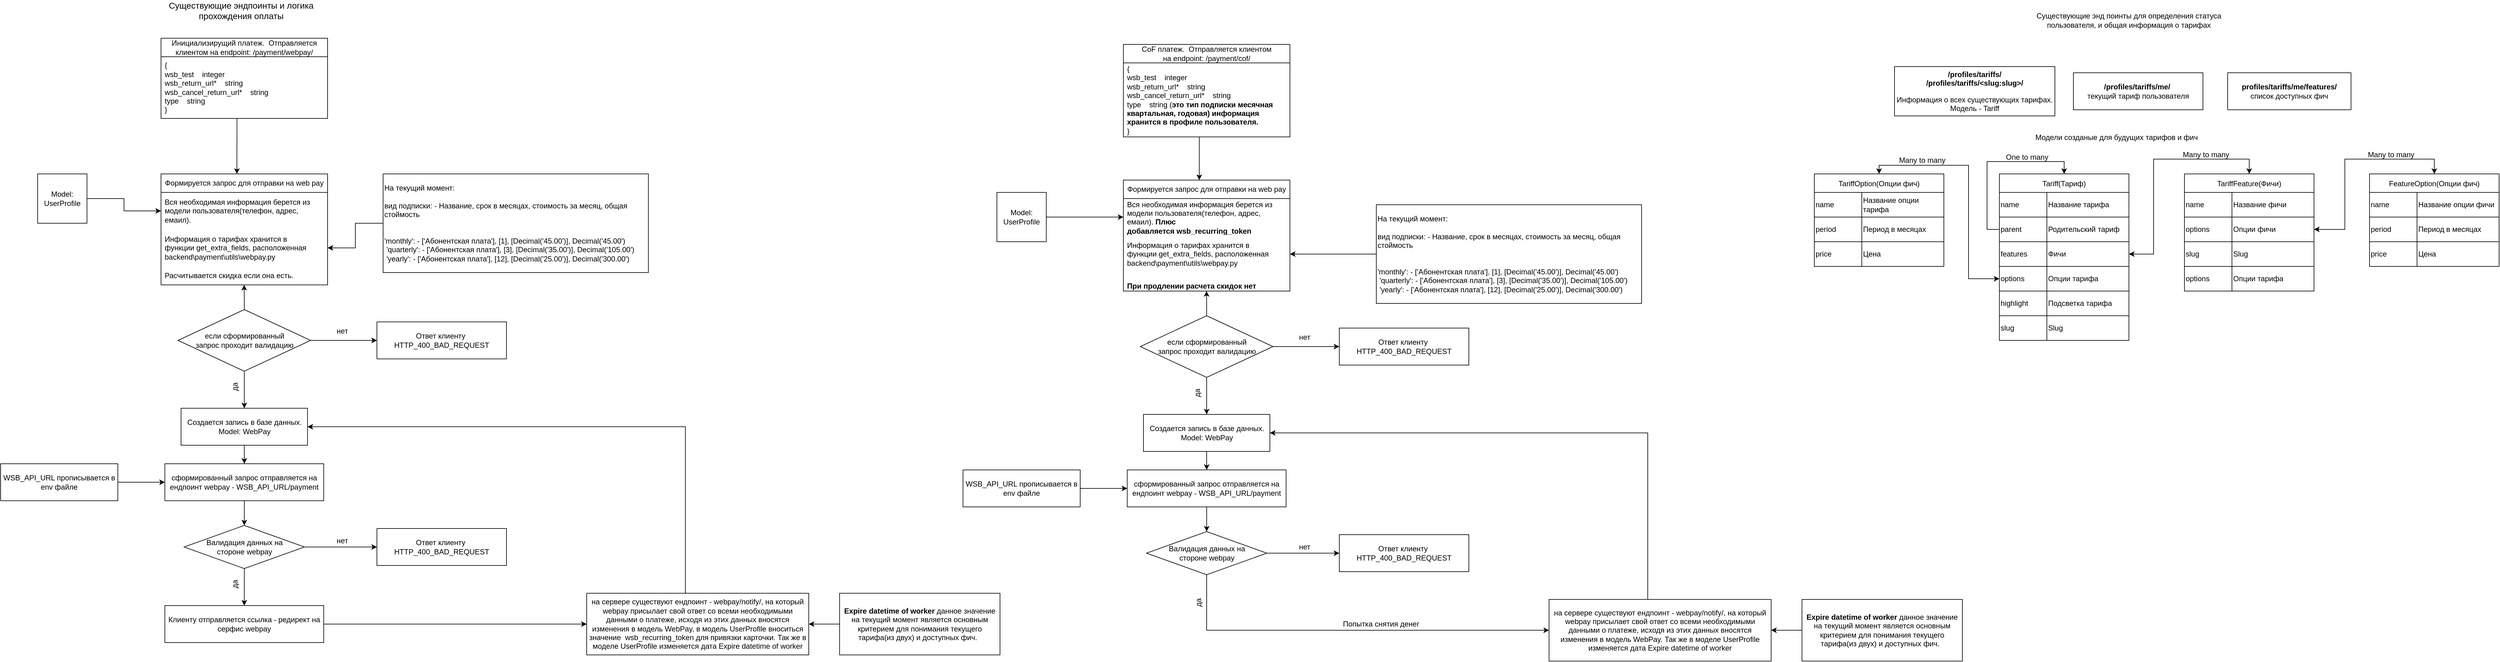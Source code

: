 <mxfile version="21.8.0" type="github">
  <diagram name="Страница — 1" id="0JQ686lqPjQ36ibhbS3w">
    <mxGraphModel dx="1897" dy="907" grid="1" gridSize="10" guides="1" tooltips="1" connect="1" arrows="1" fold="1" page="1" pageScale="1" pageWidth="827" pageHeight="1169" math="0" shadow="0">
      <root>
        <mxCell id="0" />
        <mxCell id="1" parent="0" />
        <mxCell id="bqGs3hgugpt45MELi2YD-1" value="&lt;font style=&quot;font-size: 14px;&quot;&gt;Существующие эндпоинты и логика прохождения оплаты&lt;/font&gt;" style="text;html=1;strokeColor=none;fillColor=none;align=center;verticalAlign=middle;whiteSpace=wrap;rounded=0;" parent="1" vertex="1">
          <mxGeometry x="290" y="40" width="280" height="30" as="geometry" />
        </mxCell>
        <mxCell id="bqGs3hgugpt45MELi2YD-169" style="edgeStyle=orthogonalEdgeStyle;rounded=0;orthogonalLoop=1;jettySize=auto;html=1;entryX=0.5;entryY=0;entryDx=0;entryDy=0;" parent="1" source="bqGs3hgugpt45MELi2YD-86" target="bqGs3hgugpt45MELi2YD-82" edge="1">
          <mxGeometry relative="1" as="geometry">
            <Array as="points">
              <mxPoint x="3260" y="410" />
              <mxPoint x="3260" y="300" />
              <mxPoint x="3385" y="300" />
            </Array>
          </mxGeometry>
        </mxCell>
        <mxCell id="bqGs3hgugpt45MELi2YD-5" value="Инициализирущий платеж.&amp;nbsp; Отправляется клиентом на&amp;nbsp;endpoint: /payment/webpay/" style="swimlane;fontStyle=0;childLayout=stackLayout;horizontal=1;startSize=30;horizontalStack=0;resizeParent=1;resizeParentMax=0;resizeLast=0;collapsible=1;marginBottom=0;whiteSpace=wrap;html=1;" parent="1" vertex="1">
          <mxGeometry x="300" y="100" width="270" height="130" as="geometry" />
        </mxCell>
        <mxCell id="bqGs3hgugpt45MELi2YD-7" value="&lt;div&gt;{&lt;/div&gt;&lt;div&gt;wsb_test&lt;span style=&quot;white-space: pre;&quot;&gt;&amp;nbsp;&amp;nbsp;&amp;nbsp;&amp;nbsp;&lt;/span&gt;integer&lt;/div&gt;&lt;div&gt;wsb_return_url*&lt;span style=&quot;&quot;&gt;&lt;span style=&quot;white-space: pre;&quot;&gt;&amp;nbsp;&amp;nbsp;&amp;nbsp;&amp;nbsp;&lt;/span&gt;&lt;/span&gt;string&lt;/div&gt;&lt;div&gt;wsb_cancel_return_url*&lt;span style=&quot;&quot;&gt;&lt;span style=&quot;white-space: pre;&quot;&gt;&amp;nbsp;&amp;nbsp;&amp;nbsp;&amp;nbsp;&lt;/span&gt;&lt;/span&gt;string&lt;/div&gt;&lt;div&gt;type&lt;span style=&quot;&quot;&gt;&lt;span style=&quot;white-space: pre;&quot;&gt;&amp;nbsp;&amp;nbsp;&amp;nbsp;&amp;nbsp;&lt;/span&gt;&lt;/span&gt;string&lt;/div&gt;&lt;div&gt;}&lt;/div&gt;" style="text;strokeColor=none;fillColor=none;align=left;verticalAlign=middle;spacingLeft=4;spacingRight=4;overflow=hidden;points=[[0,0.5],[1,0.5]];portConstraint=eastwest;rotatable=0;whiteSpace=wrap;html=1;" parent="bqGs3hgugpt45MELi2YD-5" vertex="1">
          <mxGeometry y="30" width="270" height="100" as="geometry" />
        </mxCell>
        <mxCell id="bqGs3hgugpt45MELi2YD-9" value="" style="endArrow=classic;html=1;rounded=0;exitX=0.456;exitY=0.997;exitDx=0;exitDy=0;exitPerimeter=0;" parent="1" source="bqGs3hgugpt45MELi2YD-7" edge="1">
          <mxGeometry width="50" height="50" relative="1" as="geometry">
            <mxPoint x="530" y="140" as="sourcePoint" />
            <mxPoint x="423" y="320" as="targetPoint" />
          </mxGeometry>
        </mxCell>
        <mxCell id="bqGs3hgugpt45MELi2YD-10" value="Формируется запрос для отправки на web pay" style="swimlane;fontStyle=0;childLayout=stackLayout;horizontal=1;startSize=30;horizontalStack=0;resizeParent=1;resizeParentMax=0;resizeLast=0;collapsible=1;marginBottom=0;whiteSpace=wrap;html=1;" parent="1" vertex="1">
          <mxGeometry x="300" y="320" width="270" height="180" as="geometry" />
        </mxCell>
        <mxCell id="bqGs3hgugpt45MELi2YD-11" value="Вся необходимая информация берется из модели пользователя(телефон, адрес, емаил)." style="text;strokeColor=none;fillColor=none;align=left;verticalAlign=middle;spacingLeft=4;spacingRight=4;overflow=hidden;points=[[0,0.5],[1,0.5]];portConstraint=eastwest;rotatable=0;whiteSpace=wrap;html=1;" parent="bqGs3hgugpt45MELi2YD-10" vertex="1">
          <mxGeometry y="30" width="270" height="60" as="geometry" />
        </mxCell>
        <mxCell id="bqGs3hgugpt45MELi2YD-12" value="Информация о тарифах хранится в функции&amp;nbsp;get_extra_fields, расположенная backend\payment\utils\webpay.py" style="text;strokeColor=none;fillColor=none;align=left;verticalAlign=middle;spacingLeft=4;spacingRight=4;overflow=hidden;points=[[0,0.5],[1,0.5]];portConstraint=eastwest;rotatable=0;whiteSpace=wrap;html=1;" parent="bqGs3hgugpt45MELi2YD-10" vertex="1">
          <mxGeometry y="90" width="270" height="60" as="geometry" />
        </mxCell>
        <mxCell id="bqGs3hgugpt45MELi2YD-13" value="Расчитывается скидка если она есть." style="text;strokeColor=none;fillColor=none;align=left;verticalAlign=middle;spacingLeft=4;spacingRight=4;overflow=hidden;points=[[0,0.5],[1,0.5]];portConstraint=eastwest;rotatable=0;whiteSpace=wrap;html=1;" parent="bqGs3hgugpt45MELi2YD-10" vertex="1">
          <mxGeometry y="150" width="270" height="30" as="geometry" />
        </mxCell>
        <mxCell id="bqGs3hgugpt45MELi2YD-15" style="edgeStyle=orthogonalEdgeStyle;rounded=0;orthogonalLoop=1;jettySize=auto;html=1;entryX=0;entryY=0.5;entryDx=0;entryDy=0;" parent="1" source="bqGs3hgugpt45MELi2YD-14" target="bqGs3hgugpt45MELi2YD-11" edge="1">
          <mxGeometry relative="1" as="geometry" />
        </mxCell>
        <mxCell id="bqGs3hgugpt45MELi2YD-14" value="Model: UserProfile" style="whiteSpace=wrap;html=1;aspect=fixed;" parent="1" vertex="1">
          <mxGeometry x="100" y="320" width="80" height="80" as="geometry" />
        </mxCell>
        <mxCell id="bqGs3hgugpt45MELi2YD-20" style="edgeStyle=orthogonalEdgeStyle;rounded=0;orthogonalLoop=1;jettySize=auto;html=1;entryX=1;entryY=0.5;entryDx=0;entryDy=0;" parent="1" source="bqGs3hgugpt45MELi2YD-19" target="bqGs3hgugpt45MELi2YD-12" edge="1">
          <mxGeometry relative="1" as="geometry" />
        </mxCell>
        <mxCell id="bqGs3hgugpt45MELi2YD-19" value="На текущий момент:&lt;br&gt;&lt;br&gt;вид подписки: - Название, срок в месяцах, стоимость за месяц, общая стоймость&lt;br&gt;&lt;br&gt;&lt;br&gt;&lt;div&gt;&#39;monthly&#39;: - [&#39;Абонентская плата&#39;], [1], [Decimal(&#39;45.00&#39;)], Decimal(&#39;45.00&#39;)&lt;/div&gt;&lt;div&gt;&amp;nbsp;&#39;quarterly&#39;: - [&#39;Абонентская плата&#39;], [3], [Decimal(&#39;35.00&#39;)], Decimal(&#39;105.00&#39;)&lt;/div&gt;&lt;div&gt;&amp;nbsp;&#39;yearly&#39;: - [&#39;Абонентская плата&#39;], [12], [Decimal(&#39;25.00&#39;)], Decimal(&#39;300.00&#39;)&lt;/div&gt;" style="rounded=0;whiteSpace=wrap;html=1;align=left;" parent="1" vertex="1">
          <mxGeometry x="660" y="320" width="430" height="160" as="geometry" />
        </mxCell>
        <mxCell id="bqGs3hgugpt45MELi2YD-24" style="edgeStyle=orthogonalEdgeStyle;rounded=0;orthogonalLoop=1;jettySize=auto;html=1;entryX=0.499;entryY=1;entryDx=0;entryDy=0;entryPerimeter=0;" parent="1" source="bqGs3hgugpt45MELi2YD-21" target="bqGs3hgugpt45MELi2YD-13" edge="1">
          <mxGeometry relative="1" as="geometry" />
        </mxCell>
        <mxCell id="bqGs3hgugpt45MELi2YD-27" style="edgeStyle=orthogonalEdgeStyle;rounded=0;orthogonalLoop=1;jettySize=auto;html=1;entryX=0.5;entryY=0;entryDx=0;entryDy=0;" parent="1" source="bqGs3hgugpt45MELi2YD-21" target="bqGs3hgugpt45MELi2YD-25" edge="1">
          <mxGeometry relative="1" as="geometry" />
        </mxCell>
        <mxCell id="bqGs3hgugpt45MELi2YD-36" style="edgeStyle=orthogonalEdgeStyle;rounded=0;orthogonalLoop=1;jettySize=auto;html=1;entryX=0;entryY=0.5;entryDx=0;entryDy=0;" parent="1" source="bqGs3hgugpt45MELi2YD-21" target="bqGs3hgugpt45MELi2YD-35" edge="1">
          <mxGeometry relative="1" as="geometry" />
        </mxCell>
        <mxCell id="bqGs3hgugpt45MELi2YD-21" value="если сформированный&lt;br&gt;запрос проходит валидацию" style="rhombus;whiteSpace=wrap;html=1;" parent="1" vertex="1">
          <mxGeometry x="327.5" y="540" width="215" height="100" as="geometry" />
        </mxCell>
        <mxCell id="bqGs3hgugpt45MELi2YD-33" style="edgeStyle=orthogonalEdgeStyle;rounded=0;orthogonalLoop=1;jettySize=auto;html=1;" parent="1" source="bqGs3hgugpt45MELi2YD-25" target="bqGs3hgugpt45MELi2YD-29" edge="1">
          <mxGeometry relative="1" as="geometry" />
        </mxCell>
        <mxCell id="bqGs3hgugpt45MELi2YD-25" value="Создается запись в базе данных. Model:&amp;nbsp;WebPay" style="rounded=0;whiteSpace=wrap;html=1;" parent="1" vertex="1">
          <mxGeometry x="332.5" y="700" width="205" height="60" as="geometry" />
        </mxCell>
        <mxCell id="bqGs3hgugpt45MELi2YD-28" value="да" style="text;html=1;strokeColor=none;fillColor=none;align=center;verticalAlign=middle;whiteSpace=wrap;rounded=0;rotation=-90;" parent="1" vertex="1">
          <mxGeometry x="390" y="650" width="60" height="30" as="geometry" />
        </mxCell>
        <mxCell id="bqGs3hgugpt45MELi2YD-39" style="edgeStyle=orthogonalEdgeStyle;rounded=0;orthogonalLoop=1;jettySize=auto;html=1;entryX=0.5;entryY=0;entryDx=0;entryDy=0;" parent="1" source="bqGs3hgugpt45MELi2YD-29" target="bqGs3hgugpt45MELi2YD-34" edge="1">
          <mxGeometry relative="1" as="geometry" />
        </mxCell>
        <mxCell id="bqGs3hgugpt45MELi2YD-29" value="сформированный запрос отправляется на ендпоинт webpay - WSB_API_URL/payment" style="rounded=0;whiteSpace=wrap;html=1;" parent="1" vertex="1">
          <mxGeometry x="306.25" y="790" width="257.5" height="60" as="geometry" />
        </mxCell>
        <mxCell id="bqGs3hgugpt45MELi2YD-32" style="edgeStyle=orthogonalEdgeStyle;rounded=0;orthogonalLoop=1;jettySize=auto;html=1;entryX=0;entryY=0.5;entryDx=0;entryDy=0;" parent="1" source="bqGs3hgugpt45MELi2YD-31" target="bqGs3hgugpt45MELi2YD-29" edge="1">
          <mxGeometry relative="1" as="geometry">
            <mxPoint x="300" y="820" as="targetPoint" />
          </mxGeometry>
        </mxCell>
        <mxCell id="bqGs3hgugpt45MELi2YD-31" value="WSB_API_URL прописывается в env файле" style="rounded=0;whiteSpace=wrap;html=1;" parent="1" vertex="1">
          <mxGeometry x="40" y="790" width="190" height="60" as="geometry" />
        </mxCell>
        <mxCell id="bqGs3hgugpt45MELi2YD-41" style="edgeStyle=orthogonalEdgeStyle;rounded=0;orthogonalLoop=1;jettySize=auto;html=1;entryX=0;entryY=0.5;entryDx=0;entryDy=0;" parent="1" source="bqGs3hgugpt45MELi2YD-34" target="bqGs3hgugpt45MELi2YD-40" edge="1">
          <mxGeometry relative="1" as="geometry" />
        </mxCell>
        <mxCell id="bqGs3hgugpt45MELi2YD-46" style="edgeStyle=orthogonalEdgeStyle;rounded=0;orthogonalLoop=1;jettySize=auto;html=1;entryX=0.5;entryY=0;entryDx=0;entryDy=0;" parent="1" source="bqGs3hgugpt45MELi2YD-34" target="bqGs3hgugpt45MELi2YD-45" edge="1">
          <mxGeometry relative="1" as="geometry" />
        </mxCell>
        <mxCell id="bqGs3hgugpt45MELi2YD-34" value="Валидация данных на&lt;br&gt;стороне webpay" style="rhombus;whiteSpace=wrap;html=1;" parent="1" vertex="1">
          <mxGeometry x="337.5" y="890" width="195" height="70" as="geometry" />
        </mxCell>
        <mxCell id="bqGs3hgugpt45MELi2YD-35" value="Ответ клиенту&amp;nbsp;&lt;br&gt;HTTP_400_BAD_REQUEST" style="rounded=0;whiteSpace=wrap;html=1;" parent="1" vertex="1">
          <mxGeometry x="650" y="560" width="210" height="60" as="geometry" />
        </mxCell>
        <mxCell id="bqGs3hgugpt45MELi2YD-37" value="нет" style="text;html=1;strokeColor=none;fillColor=none;align=center;verticalAlign=middle;whiteSpace=wrap;rounded=0;rotation=0;" parent="1" vertex="1">
          <mxGeometry x="563.75" y="560" width="60" height="30" as="geometry" />
        </mxCell>
        <mxCell id="bqGs3hgugpt45MELi2YD-40" value="Ответ клиенту&amp;nbsp;&lt;br&gt;HTTP_400_BAD_REQUEST" style="rounded=0;whiteSpace=wrap;html=1;" parent="1" vertex="1">
          <mxGeometry x="650" y="895" width="210" height="60" as="geometry" />
        </mxCell>
        <mxCell id="bqGs3hgugpt45MELi2YD-42" value="нет" style="text;html=1;strokeColor=none;fillColor=none;align=center;verticalAlign=middle;whiteSpace=wrap;rounded=0;rotation=0;" parent="1" vertex="1">
          <mxGeometry x="563.75" y="900" width="60" height="30" as="geometry" />
        </mxCell>
        <mxCell id="bqGs3hgugpt45MELi2YD-49" style="edgeStyle=orthogonalEdgeStyle;rounded=0;orthogonalLoop=1;jettySize=auto;html=1;" parent="1" source="bqGs3hgugpt45MELi2YD-45" edge="1">
          <mxGeometry relative="1" as="geometry">
            <mxPoint x="990.0" y="1050" as="targetPoint" />
          </mxGeometry>
        </mxCell>
        <mxCell id="bqGs3hgugpt45MELi2YD-45" value="Клиенту отправляется ссылка - редирект на серфис webpay" style="rounded=0;whiteSpace=wrap;html=1;" parent="1" vertex="1">
          <mxGeometry x="306.25" y="1020" width="257.5" height="60" as="geometry" />
        </mxCell>
        <mxCell id="bqGs3hgugpt45MELi2YD-48" value="да" style="text;html=1;strokeColor=none;fillColor=none;align=center;verticalAlign=middle;whiteSpace=wrap;rounded=0;rotation=-90;" parent="1" vertex="1">
          <mxGeometry x="390" y="970" width="60" height="30" as="geometry" />
        </mxCell>
        <mxCell id="bqGs3hgugpt45MELi2YD-51" style="edgeStyle=orthogonalEdgeStyle;rounded=0;orthogonalLoop=1;jettySize=auto;html=1;entryX=1;entryY=0.5;entryDx=0;entryDy=0;" parent="1" source="bqGs3hgugpt45MELi2YD-50" target="bqGs3hgugpt45MELi2YD-25" edge="1">
          <mxGeometry relative="1" as="geometry">
            <Array as="points">
              <mxPoint x="1150" y="730" />
            </Array>
          </mxGeometry>
        </mxCell>
        <mxCell id="bqGs3hgugpt45MELi2YD-50" value="на сервере существуют ендпоинт -&amp;nbsp;webpay/notify/, на который webpay присылает свой ответ со всеми необходимыми данными о платеже, исходя из этих данных вносятся изменения в модель WebPay, в модель UserProfile вноситься значение&amp;nbsp;&amp;nbsp;wsb_recurring_token&lt;span style=&quot;background-color: initial;&quot;&gt;&amp;nbsp;для привязки карточки. Так же в моделе&amp;nbsp;&lt;/span&gt;UserProfile изменяется дата&amp;nbsp;Expire datetime of worker" style="rounded=0;whiteSpace=wrap;html=1;" parent="1" vertex="1">
          <mxGeometry x="990" y="1000" width="360" height="100" as="geometry" />
        </mxCell>
        <mxCell id="bqGs3hgugpt45MELi2YD-53" style="edgeStyle=orthogonalEdgeStyle;rounded=0;orthogonalLoop=1;jettySize=auto;html=1;entryX=1;entryY=0.5;entryDx=0;entryDy=0;" parent="1" source="bqGs3hgugpt45MELi2YD-52" target="bqGs3hgugpt45MELi2YD-50" edge="1">
          <mxGeometry relative="1" as="geometry" />
        </mxCell>
        <mxCell id="bqGs3hgugpt45MELi2YD-52" value="&lt;b&gt;Expire datetime of worker&lt;/b&gt; данное значение на текущий момент является основным критерием для понимания текущего тарифа(из двух) и доступных фич.&amp;nbsp;&amp;nbsp;" style="rounded=0;whiteSpace=wrap;html=1;" parent="1" vertex="1">
          <mxGeometry x="1400" y="1000" width="260" height="100" as="geometry" />
        </mxCell>
        <mxCell id="bqGs3hgugpt45MELi2YD-54" value="Существующие энд поинты для определения статуса пользователя, и общая информация о тарифах" style="text;html=1;strokeColor=none;fillColor=none;align=center;verticalAlign=middle;whiteSpace=wrap;rounded=0;" parent="1" vertex="1">
          <mxGeometry x="3330" y="56" width="320" height="30" as="geometry" />
        </mxCell>
        <mxCell id="bqGs3hgugpt45MELi2YD-55" value="&lt;b&gt;​/profiles​/tariffs​/&lt;br&gt;&lt;/b&gt;&lt;b style=&quot;background-color: initial;&quot;&gt;/profiles/tariffs/&amp;lt;slug:slug&amp;gt;/&lt;/b&gt;&lt;b&gt;&lt;br&gt;&lt;/b&gt;&lt;p class=&quot;MsoNormal&quot;&gt;&lt;/p&gt;Информация о всех существующих тарифах.&lt;br&gt;Модель -&amp;nbsp;Tariff" style="rounded=0;whiteSpace=wrap;html=1;" parent="1" vertex="1">
          <mxGeometry x="3110" y="146" width="260" height="80" as="geometry" />
        </mxCell>
        <mxCell id="bqGs3hgugpt45MELi2YD-56" value="&lt;span style=&quot;border-color: var(--border-color);&quot;&gt;&lt;b&gt;​/profiles​/tariffs​/me/&amp;nbsp;&lt;/b&gt;&lt;br&gt;текущий тариф пользователя&lt;br&gt;&lt;/span&gt;" style="rounded=0;whiteSpace=wrap;html=1;" parent="1" vertex="1">
          <mxGeometry x="3400" y="156" width="210" height="60" as="geometry" />
        </mxCell>
        <mxCell id="bqGs3hgugpt45MELi2YD-57" value="&lt;p class=&quot;MsoNormal&quot;&gt;&lt;b&gt;profiles/tariffs/me/features/&lt;/b&gt;&lt;br&gt;список доступных фич&lt;/p&gt;" style="rounded=0;whiteSpace=wrap;html=1;" parent="1" vertex="1">
          <mxGeometry x="3650" y="156" width="200" height="60" as="geometry" />
        </mxCell>
        <mxCell id="bqGs3hgugpt45MELi2YD-58" value="Модели созданые для будущих тарифов и фич" style="text;html=1;strokeColor=none;fillColor=none;align=center;verticalAlign=middle;whiteSpace=wrap;rounded=0;" parent="1" vertex="1">
          <mxGeometry x="3260" y="246" width="420" height="30" as="geometry" />
        </mxCell>
        <mxCell id="bqGs3hgugpt45MELi2YD-82" value="Tariff(Тариф)" style="shape=table;startSize=30;container=1;collapsible=0;childLayout=tableLayout;" parent="1" vertex="1">
          <mxGeometry x="3280" y="320" width="210" height="270" as="geometry" />
        </mxCell>
        <mxCell id="bqGs3hgugpt45MELi2YD-83" value="" style="shape=tableRow;horizontal=0;startSize=0;swimlaneHead=0;swimlaneBody=0;strokeColor=inherit;top=0;left=0;bottom=0;right=0;collapsible=0;dropTarget=0;fillColor=none;points=[[0,0.5],[1,0.5]];portConstraint=eastwest;" parent="bqGs3hgugpt45MELi2YD-82" vertex="1">
          <mxGeometry y="30" width="210" height="40" as="geometry" />
        </mxCell>
        <mxCell id="bqGs3hgugpt45MELi2YD-84" value="name&amp;nbsp;" style="shape=partialRectangle;html=1;whiteSpace=wrap;connectable=0;strokeColor=inherit;overflow=hidden;fillColor=none;top=0;left=0;bottom=0;right=0;pointerEvents=1;align=left;" parent="bqGs3hgugpt45MELi2YD-83" vertex="1">
          <mxGeometry width="77" height="40" as="geometry">
            <mxRectangle width="77" height="40" as="alternateBounds" />
          </mxGeometry>
        </mxCell>
        <mxCell id="bqGs3hgugpt45MELi2YD-85" value="Название тарифа" style="shape=partialRectangle;html=1;whiteSpace=wrap;connectable=0;strokeColor=inherit;overflow=hidden;fillColor=none;top=0;left=0;bottom=0;right=0;pointerEvents=1;align=left;" parent="bqGs3hgugpt45MELi2YD-83" vertex="1">
          <mxGeometry x="77" width="133" height="40" as="geometry">
            <mxRectangle width="133" height="40" as="alternateBounds" />
          </mxGeometry>
        </mxCell>
        <mxCell id="bqGs3hgugpt45MELi2YD-86" value="" style="shape=tableRow;horizontal=0;startSize=0;swimlaneHead=0;swimlaneBody=0;strokeColor=inherit;top=0;left=0;bottom=0;right=0;collapsible=0;dropTarget=0;fillColor=none;points=[[0,0.5],[1,0.5]];portConstraint=eastwest;" parent="bqGs3hgugpt45MELi2YD-82" vertex="1">
          <mxGeometry y="70" width="210" height="40" as="geometry" />
        </mxCell>
        <mxCell id="bqGs3hgugpt45MELi2YD-87" value="parent&amp;nbsp;" style="shape=partialRectangle;html=1;whiteSpace=wrap;connectable=0;strokeColor=inherit;overflow=hidden;fillColor=none;top=0;left=0;bottom=0;right=0;pointerEvents=1;align=left;" parent="bqGs3hgugpt45MELi2YD-86" vertex="1">
          <mxGeometry width="77" height="40" as="geometry">
            <mxRectangle width="77" height="40" as="alternateBounds" />
          </mxGeometry>
        </mxCell>
        <mxCell id="bqGs3hgugpt45MELi2YD-88" value="Родительский тариф" style="shape=partialRectangle;html=1;whiteSpace=wrap;connectable=0;strokeColor=inherit;overflow=hidden;fillColor=none;top=0;left=0;bottom=0;right=0;pointerEvents=1;align=left;" parent="bqGs3hgugpt45MELi2YD-86" vertex="1">
          <mxGeometry x="77" width="133" height="40" as="geometry">
            <mxRectangle width="133" height="40" as="alternateBounds" />
          </mxGeometry>
        </mxCell>
        <mxCell id="bqGs3hgugpt45MELi2YD-89" value="" style="shape=tableRow;horizontal=0;startSize=0;swimlaneHead=0;swimlaneBody=0;strokeColor=inherit;top=0;left=0;bottom=0;right=0;collapsible=0;dropTarget=0;fillColor=none;points=[[0,0.5],[1,0.5]];portConstraint=eastwest;" parent="bqGs3hgugpt45MELi2YD-82" vertex="1">
          <mxGeometry y="110" width="210" height="40" as="geometry" />
        </mxCell>
        <mxCell id="bqGs3hgugpt45MELi2YD-90" value="features&amp;nbsp;" style="shape=partialRectangle;html=1;whiteSpace=wrap;connectable=0;strokeColor=inherit;overflow=hidden;fillColor=none;top=0;left=0;bottom=0;right=0;pointerEvents=1;align=left;" parent="bqGs3hgugpt45MELi2YD-89" vertex="1">
          <mxGeometry width="77" height="40" as="geometry">
            <mxRectangle width="77" height="40" as="alternateBounds" />
          </mxGeometry>
        </mxCell>
        <mxCell id="bqGs3hgugpt45MELi2YD-91" value="Фичи" style="shape=partialRectangle;html=1;whiteSpace=wrap;connectable=0;strokeColor=inherit;overflow=hidden;fillColor=none;top=0;left=0;bottom=0;right=0;pointerEvents=1;align=left;" parent="bqGs3hgugpt45MELi2YD-89" vertex="1">
          <mxGeometry x="77" width="133" height="40" as="geometry">
            <mxRectangle width="133" height="40" as="alternateBounds" />
          </mxGeometry>
        </mxCell>
        <mxCell id="bqGs3hgugpt45MELi2YD-92" value="" style="shape=tableRow;horizontal=0;startSize=0;swimlaneHead=0;swimlaneBody=0;strokeColor=inherit;top=0;left=0;bottom=0;right=0;collapsible=0;dropTarget=0;fillColor=none;points=[[0,0.5],[1,0.5]];portConstraint=eastwest;" parent="bqGs3hgugpt45MELi2YD-82" vertex="1">
          <mxGeometry y="150" width="210" height="40" as="geometry" />
        </mxCell>
        <mxCell id="bqGs3hgugpt45MELi2YD-93" value="options&amp;nbsp;" style="shape=partialRectangle;html=1;whiteSpace=wrap;connectable=0;strokeColor=inherit;overflow=hidden;fillColor=none;top=0;left=0;bottom=0;right=0;pointerEvents=1;align=left;" parent="bqGs3hgugpt45MELi2YD-92" vertex="1">
          <mxGeometry width="77" height="40" as="geometry">
            <mxRectangle width="77" height="40" as="alternateBounds" />
          </mxGeometry>
        </mxCell>
        <mxCell id="bqGs3hgugpt45MELi2YD-94" value="Опции тарифа" style="shape=partialRectangle;html=1;whiteSpace=wrap;connectable=0;strokeColor=inherit;overflow=hidden;fillColor=none;top=0;left=0;bottom=0;right=0;pointerEvents=1;align=left;" parent="bqGs3hgugpt45MELi2YD-92" vertex="1">
          <mxGeometry x="77" width="133" height="40" as="geometry">
            <mxRectangle width="133" height="40" as="alternateBounds" />
          </mxGeometry>
        </mxCell>
        <mxCell id="bqGs3hgugpt45MELi2YD-95" style="shape=tableRow;horizontal=0;startSize=0;swimlaneHead=0;swimlaneBody=0;strokeColor=inherit;top=0;left=0;bottom=0;right=0;collapsible=0;dropTarget=0;fillColor=none;points=[[0,0.5],[1,0.5]];portConstraint=eastwest;" parent="bqGs3hgugpt45MELi2YD-82" vertex="1">
          <mxGeometry y="190" width="210" height="40" as="geometry" />
        </mxCell>
        <mxCell id="bqGs3hgugpt45MELi2YD-96" value="highlight&amp;nbsp;" style="shape=partialRectangle;html=1;whiteSpace=wrap;connectable=0;strokeColor=inherit;overflow=hidden;fillColor=none;top=0;left=0;bottom=0;right=0;pointerEvents=1;align=left;" parent="bqGs3hgugpt45MELi2YD-95" vertex="1">
          <mxGeometry width="77" height="40" as="geometry">
            <mxRectangle width="77" height="40" as="alternateBounds" />
          </mxGeometry>
        </mxCell>
        <mxCell id="bqGs3hgugpt45MELi2YD-97" value="Подсветка тарифа" style="shape=partialRectangle;html=1;whiteSpace=wrap;connectable=0;strokeColor=inherit;overflow=hidden;fillColor=none;top=0;left=0;bottom=0;right=0;pointerEvents=1;align=left;" parent="bqGs3hgugpt45MELi2YD-95" vertex="1">
          <mxGeometry x="77" width="133" height="40" as="geometry">
            <mxRectangle width="133" height="40" as="alternateBounds" />
          </mxGeometry>
        </mxCell>
        <mxCell id="bqGs3hgugpt45MELi2YD-98" style="shape=tableRow;horizontal=0;startSize=0;swimlaneHead=0;swimlaneBody=0;strokeColor=inherit;top=0;left=0;bottom=0;right=0;collapsible=0;dropTarget=0;fillColor=none;points=[[0,0.5],[1,0.5]];portConstraint=eastwest;" parent="bqGs3hgugpt45MELi2YD-82" vertex="1">
          <mxGeometry y="230" width="210" height="40" as="geometry" />
        </mxCell>
        <mxCell id="bqGs3hgugpt45MELi2YD-99" value="slug" style="shape=partialRectangle;html=1;whiteSpace=wrap;connectable=0;strokeColor=inherit;overflow=hidden;fillColor=none;top=0;left=0;bottom=0;right=0;pointerEvents=1;align=left;" parent="bqGs3hgugpt45MELi2YD-98" vertex="1">
          <mxGeometry width="77" height="40" as="geometry">
            <mxRectangle width="77" height="40" as="alternateBounds" />
          </mxGeometry>
        </mxCell>
        <mxCell id="bqGs3hgugpt45MELi2YD-100" value="Slug" style="shape=partialRectangle;html=1;whiteSpace=wrap;connectable=0;strokeColor=inherit;overflow=hidden;fillColor=none;top=0;left=0;bottom=0;right=0;pointerEvents=1;align=left;" parent="bqGs3hgugpt45MELi2YD-98" vertex="1">
          <mxGeometry x="77" width="133" height="40" as="geometry">
            <mxRectangle width="133" height="40" as="alternateBounds" />
          </mxGeometry>
        </mxCell>
        <mxCell id="bqGs3hgugpt45MELi2YD-101" value="TariffFeature(Фичи)" style="shape=table;startSize=30;container=1;collapsible=0;childLayout=tableLayout;" parent="1" vertex="1">
          <mxGeometry x="3580" y="320" width="210" height="190" as="geometry" />
        </mxCell>
        <mxCell id="bqGs3hgugpt45MELi2YD-102" value="" style="shape=tableRow;horizontal=0;startSize=0;swimlaneHead=0;swimlaneBody=0;strokeColor=inherit;top=0;left=0;bottom=0;right=0;collapsible=0;dropTarget=0;fillColor=none;points=[[0,0.5],[1,0.5]];portConstraint=eastwest;" parent="bqGs3hgugpt45MELi2YD-101" vertex="1">
          <mxGeometry y="30" width="210" height="40" as="geometry" />
        </mxCell>
        <mxCell id="bqGs3hgugpt45MELi2YD-103" value="name&amp;nbsp;" style="shape=partialRectangle;html=1;whiteSpace=wrap;connectable=0;strokeColor=inherit;overflow=hidden;fillColor=none;top=0;left=0;bottom=0;right=0;pointerEvents=1;align=left;" parent="bqGs3hgugpt45MELi2YD-102" vertex="1">
          <mxGeometry width="77" height="40" as="geometry">
            <mxRectangle width="77" height="40" as="alternateBounds" />
          </mxGeometry>
        </mxCell>
        <mxCell id="bqGs3hgugpt45MELi2YD-104" value="Название фичи" style="shape=partialRectangle;html=1;whiteSpace=wrap;connectable=0;strokeColor=inherit;overflow=hidden;fillColor=none;top=0;left=0;bottom=0;right=0;pointerEvents=1;align=left;" parent="bqGs3hgugpt45MELi2YD-102" vertex="1">
          <mxGeometry x="77" width="133" height="40" as="geometry">
            <mxRectangle width="133" height="40" as="alternateBounds" />
          </mxGeometry>
        </mxCell>
        <mxCell id="bqGs3hgugpt45MELi2YD-105" value="" style="shape=tableRow;horizontal=0;startSize=0;swimlaneHead=0;swimlaneBody=0;strokeColor=inherit;top=0;left=0;bottom=0;right=0;collapsible=0;dropTarget=0;fillColor=none;points=[[0,0.5],[1,0.5]];portConstraint=eastwest;" parent="bqGs3hgugpt45MELi2YD-101" vertex="1">
          <mxGeometry y="70" width="210" height="40" as="geometry" />
        </mxCell>
        <mxCell id="bqGs3hgugpt45MELi2YD-106" value="options&amp;nbsp;" style="shape=partialRectangle;html=1;whiteSpace=wrap;connectable=0;strokeColor=inherit;overflow=hidden;fillColor=none;top=0;left=0;bottom=0;right=0;pointerEvents=1;align=left;" parent="bqGs3hgugpt45MELi2YD-105" vertex="1">
          <mxGeometry width="77" height="40" as="geometry">
            <mxRectangle width="77" height="40" as="alternateBounds" />
          </mxGeometry>
        </mxCell>
        <mxCell id="bqGs3hgugpt45MELi2YD-107" value="Опции фичи" style="shape=partialRectangle;html=1;whiteSpace=wrap;connectable=0;strokeColor=inherit;overflow=hidden;fillColor=none;top=0;left=0;bottom=0;right=0;pointerEvents=1;align=left;" parent="bqGs3hgugpt45MELi2YD-105" vertex="1">
          <mxGeometry x="77" width="133" height="40" as="geometry">
            <mxRectangle width="133" height="40" as="alternateBounds" />
          </mxGeometry>
        </mxCell>
        <mxCell id="bqGs3hgugpt45MELi2YD-108" value="" style="shape=tableRow;horizontal=0;startSize=0;swimlaneHead=0;swimlaneBody=0;strokeColor=inherit;top=0;left=0;bottom=0;right=0;collapsible=0;dropTarget=0;fillColor=none;points=[[0,0.5],[1,0.5]];portConstraint=eastwest;" parent="bqGs3hgugpt45MELi2YD-101" vertex="1">
          <mxGeometry y="110" width="210" height="40" as="geometry" />
        </mxCell>
        <mxCell id="bqGs3hgugpt45MELi2YD-109" value="slug" style="shape=partialRectangle;html=1;whiteSpace=wrap;connectable=0;strokeColor=inherit;overflow=hidden;fillColor=none;top=0;left=0;bottom=0;right=0;pointerEvents=1;align=left;" parent="bqGs3hgugpt45MELi2YD-108" vertex="1">
          <mxGeometry width="77" height="40" as="geometry">
            <mxRectangle width="77" height="40" as="alternateBounds" />
          </mxGeometry>
        </mxCell>
        <mxCell id="bqGs3hgugpt45MELi2YD-110" value="Slug" style="shape=partialRectangle;html=1;whiteSpace=wrap;connectable=0;strokeColor=inherit;overflow=hidden;fillColor=none;top=0;left=0;bottom=0;right=0;pointerEvents=1;align=left;" parent="bqGs3hgugpt45MELi2YD-108" vertex="1">
          <mxGeometry x="77" width="133" height="40" as="geometry">
            <mxRectangle width="133" height="40" as="alternateBounds" />
          </mxGeometry>
        </mxCell>
        <mxCell id="bqGs3hgugpt45MELi2YD-111" value="" style="shape=tableRow;horizontal=0;startSize=0;swimlaneHead=0;swimlaneBody=0;strokeColor=inherit;top=0;left=0;bottom=0;right=0;collapsible=0;dropTarget=0;fillColor=none;points=[[0,0.5],[1,0.5]];portConstraint=eastwest;" parent="bqGs3hgugpt45MELi2YD-101" vertex="1">
          <mxGeometry y="150" width="210" height="40" as="geometry" />
        </mxCell>
        <mxCell id="bqGs3hgugpt45MELi2YD-112" value="options&amp;nbsp;" style="shape=partialRectangle;html=1;whiteSpace=wrap;connectable=0;strokeColor=inherit;overflow=hidden;fillColor=none;top=0;left=0;bottom=0;right=0;pointerEvents=1;align=left;" parent="bqGs3hgugpt45MELi2YD-111" vertex="1">
          <mxGeometry width="77" height="40" as="geometry">
            <mxRectangle width="77" height="40" as="alternateBounds" />
          </mxGeometry>
        </mxCell>
        <mxCell id="bqGs3hgugpt45MELi2YD-113" value="Опции тарифа" style="shape=partialRectangle;html=1;whiteSpace=wrap;connectable=0;strokeColor=inherit;overflow=hidden;fillColor=none;top=0;left=0;bottom=0;right=0;pointerEvents=1;align=left;" parent="bqGs3hgugpt45MELi2YD-111" vertex="1">
          <mxGeometry x="77" width="133" height="40" as="geometry">
            <mxRectangle width="133" height="40" as="alternateBounds" />
          </mxGeometry>
        </mxCell>
        <mxCell id="bqGs3hgugpt45MELi2YD-133" value="FeatureOption(Опции фич)" style="shape=table;startSize=30;container=1;collapsible=0;childLayout=tableLayout;" parent="1" vertex="1">
          <mxGeometry x="3880" y="320" width="210" height="150" as="geometry" />
        </mxCell>
        <mxCell id="bqGs3hgugpt45MELi2YD-134" value="" style="shape=tableRow;horizontal=0;startSize=0;swimlaneHead=0;swimlaneBody=0;strokeColor=inherit;top=0;left=0;bottom=0;right=0;collapsible=0;dropTarget=0;fillColor=none;points=[[0,0.5],[1,0.5]];portConstraint=eastwest;" parent="bqGs3hgugpt45MELi2YD-133" vertex="1">
          <mxGeometry y="30" width="210" height="40" as="geometry" />
        </mxCell>
        <mxCell id="bqGs3hgugpt45MELi2YD-135" value="name&amp;nbsp;" style="shape=partialRectangle;html=1;whiteSpace=wrap;connectable=0;strokeColor=inherit;overflow=hidden;fillColor=none;top=0;left=0;bottom=0;right=0;pointerEvents=1;align=left;" parent="bqGs3hgugpt45MELi2YD-134" vertex="1">
          <mxGeometry width="77" height="40" as="geometry">
            <mxRectangle width="77" height="40" as="alternateBounds" />
          </mxGeometry>
        </mxCell>
        <mxCell id="bqGs3hgugpt45MELi2YD-136" value="Название опции фичи" style="shape=partialRectangle;html=1;whiteSpace=wrap;connectable=0;strokeColor=inherit;overflow=hidden;fillColor=none;top=0;left=0;bottom=0;right=0;pointerEvents=1;align=left;" parent="bqGs3hgugpt45MELi2YD-134" vertex="1">
          <mxGeometry x="77" width="133" height="40" as="geometry">
            <mxRectangle width="133" height="40" as="alternateBounds" />
          </mxGeometry>
        </mxCell>
        <mxCell id="bqGs3hgugpt45MELi2YD-137" value="" style="shape=tableRow;horizontal=0;startSize=0;swimlaneHead=0;swimlaneBody=0;strokeColor=inherit;top=0;left=0;bottom=0;right=0;collapsible=0;dropTarget=0;fillColor=none;points=[[0,0.5],[1,0.5]];portConstraint=eastwest;" parent="bqGs3hgugpt45MELi2YD-133" vertex="1">
          <mxGeometry y="70" width="210" height="40" as="geometry" />
        </mxCell>
        <mxCell id="bqGs3hgugpt45MELi2YD-138" value="period" style="shape=partialRectangle;html=1;whiteSpace=wrap;connectable=0;strokeColor=inherit;overflow=hidden;fillColor=none;top=0;left=0;bottom=0;right=0;pointerEvents=1;align=left;" parent="bqGs3hgugpt45MELi2YD-137" vertex="1">
          <mxGeometry width="77" height="40" as="geometry">
            <mxRectangle width="77" height="40" as="alternateBounds" />
          </mxGeometry>
        </mxCell>
        <mxCell id="bqGs3hgugpt45MELi2YD-139" value="Период в месяцах" style="shape=partialRectangle;html=1;whiteSpace=wrap;connectable=0;strokeColor=inherit;overflow=hidden;fillColor=none;top=0;left=0;bottom=0;right=0;pointerEvents=1;align=left;" parent="bqGs3hgugpt45MELi2YD-137" vertex="1">
          <mxGeometry x="77" width="133" height="40" as="geometry">
            <mxRectangle width="133" height="40" as="alternateBounds" />
          </mxGeometry>
        </mxCell>
        <mxCell id="bqGs3hgugpt45MELi2YD-140" value="" style="shape=tableRow;horizontal=0;startSize=0;swimlaneHead=0;swimlaneBody=0;strokeColor=inherit;top=0;left=0;bottom=0;right=0;collapsible=0;dropTarget=0;fillColor=none;points=[[0,0.5],[1,0.5]];portConstraint=eastwest;" parent="bqGs3hgugpt45MELi2YD-133" vertex="1">
          <mxGeometry y="110" width="210" height="40" as="geometry" />
        </mxCell>
        <mxCell id="bqGs3hgugpt45MELi2YD-141" value="price" style="shape=partialRectangle;html=1;whiteSpace=wrap;connectable=0;strokeColor=inherit;overflow=hidden;fillColor=none;top=0;left=0;bottom=0;right=0;pointerEvents=1;align=left;" parent="bqGs3hgugpt45MELi2YD-140" vertex="1">
          <mxGeometry width="77" height="40" as="geometry">
            <mxRectangle width="77" height="40" as="alternateBounds" />
          </mxGeometry>
        </mxCell>
        <mxCell id="bqGs3hgugpt45MELi2YD-142" value="Цена" style="shape=partialRectangle;html=1;whiteSpace=wrap;connectable=0;strokeColor=inherit;overflow=hidden;fillColor=none;top=0;left=0;bottom=0;right=0;pointerEvents=1;align=left;" parent="bqGs3hgugpt45MELi2YD-140" vertex="1">
          <mxGeometry x="77" width="133" height="40" as="geometry">
            <mxRectangle width="133" height="40" as="alternateBounds" />
          </mxGeometry>
        </mxCell>
        <mxCell id="bqGs3hgugpt45MELi2YD-159" value="TariffOption(Опции фич)" style="shape=table;startSize=30;container=1;collapsible=0;childLayout=tableLayout;" parent="1" vertex="1">
          <mxGeometry x="2980" y="320" width="210" height="150" as="geometry" />
        </mxCell>
        <mxCell id="bqGs3hgugpt45MELi2YD-160" value="" style="shape=tableRow;horizontal=0;startSize=0;swimlaneHead=0;swimlaneBody=0;strokeColor=inherit;top=0;left=0;bottom=0;right=0;collapsible=0;dropTarget=0;fillColor=none;points=[[0,0.5],[1,0.5]];portConstraint=eastwest;" parent="bqGs3hgugpt45MELi2YD-159" vertex="1">
          <mxGeometry y="30" width="210" height="40" as="geometry" />
        </mxCell>
        <mxCell id="bqGs3hgugpt45MELi2YD-161" value="name&amp;nbsp;" style="shape=partialRectangle;html=1;whiteSpace=wrap;connectable=0;strokeColor=inherit;overflow=hidden;fillColor=none;top=0;left=0;bottom=0;right=0;pointerEvents=1;align=left;" parent="bqGs3hgugpt45MELi2YD-160" vertex="1">
          <mxGeometry width="77" height="40" as="geometry">
            <mxRectangle width="77" height="40" as="alternateBounds" />
          </mxGeometry>
        </mxCell>
        <mxCell id="bqGs3hgugpt45MELi2YD-162" value="Название опции тарифа" style="shape=partialRectangle;html=1;whiteSpace=wrap;connectable=0;strokeColor=inherit;overflow=hidden;fillColor=none;top=0;left=0;bottom=0;right=0;pointerEvents=1;align=left;" parent="bqGs3hgugpt45MELi2YD-160" vertex="1">
          <mxGeometry x="77" width="133" height="40" as="geometry">
            <mxRectangle width="133" height="40" as="alternateBounds" />
          </mxGeometry>
        </mxCell>
        <mxCell id="bqGs3hgugpt45MELi2YD-163" value="" style="shape=tableRow;horizontal=0;startSize=0;swimlaneHead=0;swimlaneBody=0;strokeColor=inherit;top=0;left=0;bottom=0;right=0;collapsible=0;dropTarget=0;fillColor=none;points=[[0,0.5],[1,0.5]];portConstraint=eastwest;" parent="bqGs3hgugpt45MELi2YD-159" vertex="1">
          <mxGeometry y="70" width="210" height="40" as="geometry" />
        </mxCell>
        <mxCell id="bqGs3hgugpt45MELi2YD-164" value="period" style="shape=partialRectangle;html=1;whiteSpace=wrap;connectable=0;strokeColor=inherit;overflow=hidden;fillColor=none;top=0;left=0;bottom=0;right=0;pointerEvents=1;align=left;" parent="bqGs3hgugpt45MELi2YD-163" vertex="1">
          <mxGeometry width="77" height="40" as="geometry">
            <mxRectangle width="77" height="40" as="alternateBounds" />
          </mxGeometry>
        </mxCell>
        <mxCell id="bqGs3hgugpt45MELi2YD-165" value="Период в месяцах" style="shape=partialRectangle;html=1;whiteSpace=wrap;connectable=0;strokeColor=inherit;overflow=hidden;fillColor=none;top=0;left=0;bottom=0;right=0;pointerEvents=1;align=left;" parent="bqGs3hgugpt45MELi2YD-163" vertex="1">
          <mxGeometry x="77" width="133" height="40" as="geometry">
            <mxRectangle width="133" height="40" as="alternateBounds" />
          </mxGeometry>
        </mxCell>
        <mxCell id="bqGs3hgugpt45MELi2YD-166" value="" style="shape=tableRow;horizontal=0;startSize=0;swimlaneHead=0;swimlaneBody=0;strokeColor=inherit;top=0;left=0;bottom=0;right=0;collapsible=0;dropTarget=0;fillColor=none;points=[[0,0.5],[1,0.5]];portConstraint=eastwest;" parent="bqGs3hgugpt45MELi2YD-159" vertex="1">
          <mxGeometry y="110" width="210" height="40" as="geometry" />
        </mxCell>
        <mxCell id="bqGs3hgugpt45MELi2YD-167" value="price" style="shape=partialRectangle;html=1;whiteSpace=wrap;connectable=0;strokeColor=inherit;overflow=hidden;fillColor=none;top=0;left=0;bottom=0;right=0;pointerEvents=1;align=left;" parent="bqGs3hgugpt45MELi2YD-166" vertex="1">
          <mxGeometry width="77" height="40" as="geometry">
            <mxRectangle width="77" height="40" as="alternateBounds" />
          </mxGeometry>
        </mxCell>
        <mxCell id="bqGs3hgugpt45MELi2YD-168" value="Цена" style="shape=partialRectangle;html=1;whiteSpace=wrap;connectable=0;strokeColor=inherit;overflow=hidden;fillColor=none;top=0;left=0;bottom=0;right=0;pointerEvents=1;align=left;" parent="bqGs3hgugpt45MELi2YD-166" vertex="1">
          <mxGeometry x="77" width="133" height="40" as="geometry">
            <mxRectangle width="133" height="40" as="alternateBounds" />
          </mxGeometry>
        </mxCell>
        <mxCell id="bqGs3hgugpt45MELi2YD-175" value="One to many" style="text;html=1;strokeColor=none;fillColor=none;align=center;verticalAlign=middle;whiteSpace=wrap;rounded=0;" parent="1" vertex="1">
          <mxGeometry x="3260" y="278" width="130" height="30" as="geometry" />
        </mxCell>
        <mxCell id="bqGs3hgugpt45MELi2YD-177" value="Many to many" style="text;html=1;strokeColor=none;fillColor=none;align=center;verticalAlign=middle;whiteSpace=wrap;rounded=0;" parent="1" vertex="1">
          <mxGeometry x="3090" y="283" width="130" height="30" as="geometry" />
        </mxCell>
        <mxCell id="bqGs3hgugpt45MELi2YD-178" value="Many to many" style="text;html=1;strokeColor=none;fillColor=none;align=center;verticalAlign=middle;whiteSpace=wrap;rounded=0;" parent="1" vertex="1">
          <mxGeometry x="3550" y="274" width="130" height="30" as="geometry" />
        </mxCell>
        <mxCell id="bqGs3hgugpt45MELi2YD-179" value="Many to many" style="text;html=1;strokeColor=none;fillColor=none;align=center;verticalAlign=middle;whiteSpace=wrap;rounded=0;" parent="1" vertex="1">
          <mxGeometry x="3850" y="274" width="130" height="30" as="geometry" />
        </mxCell>
        <mxCell id="bqGs3hgugpt45MELi2YD-187" value="" style="endArrow=classic;startArrow=classic;html=1;rounded=0;exitX=1;exitY=0.5;exitDx=0;exitDy=0;entryX=0.5;entryY=0;entryDx=0;entryDy=0;" parent="1" source="bqGs3hgugpt45MELi2YD-89" target="bqGs3hgugpt45MELi2YD-101" edge="1">
          <mxGeometry width="50" height="50" relative="1" as="geometry">
            <mxPoint x="3520" y="446" as="sourcePoint" />
            <mxPoint x="3570" y="396" as="targetPoint" />
            <Array as="points">
              <mxPoint x="3530" y="450" />
              <mxPoint x="3530" y="296" />
              <mxPoint x="3685" y="296" />
            </Array>
          </mxGeometry>
        </mxCell>
        <mxCell id="bqGs3hgugpt45MELi2YD-188" value="" style="endArrow=classic;startArrow=classic;html=1;rounded=0;entryX=0.5;entryY=0;entryDx=0;entryDy=0;exitX=1;exitY=0.5;exitDx=0;exitDy=0;" parent="1" source="bqGs3hgugpt45MELi2YD-105" target="bqGs3hgugpt45MELi2YD-133" edge="1">
          <mxGeometry width="50" height="50" relative="1" as="geometry">
            <mxPoint x="3520" y="446" as="sourcePoint" />
            <mxPoint x="3570" y="396" as="targetPoint" />
            <Array as="points">
              <mxPoint x="3840" y="410" />
              <mxPoint x="3840" y="296" />
              <mxPoint x="3985" y="296" />
            </Array>
          </mxGeometry>
        </mxCell>
        <mxCell id="bqGs3hgugpt45MELi2YD-189" value="" style="endArrow=classic;startArrow=classic;html=1;rounded=0;exitX=0;exitY=0.5;exitDx=0;exitDy=0;entryX=0.5;entryY=0;entryDx=0;entryDy=0;" parent="1" source="bqGs3hgugpt45MELi2YD-92" target="bqGs3hgugpt45MELi2YD-159" edge="1">
          <mxGeometry width="50" height="50" relative="1" as="geometry">
            <mxPoint x="3330" y="426" as="sourcePoint" />
            <mxPoint x="3380" y="376" as="targetPoint" />
            <Array as="points">
              <mxPoint x="3230" y="490" />
              <mxPoint x="3230" y="306" />
              <mxPoint x="3085" y="306" />
            </Array>
          </mxGeometry>
        </mxCell>
        <mxCell id="9ObJYXWExvs5IfzbNgQo-1" value="CoF платеж.&amp;nbsp; Отправляется клиентом на&amp;nbsp;endpoint: /payment/cof/" style="swimlane;fontStyle=0;childLayout=stackLayout;horizontal=1;startSize=30;horizontalStack=0;resizeParent=1;resizeParentMax=0;resizeLast=0;collapsible=1;marginBottom=0;whiteSpace=wrap;html=1;" vertex="1" parent="1">
          <mxGeometry x="1860" y="110" width="270" height="150" as="geometry" />
        </mxCell>
        <mxCell id="9ObJYXWExvs5IfzbNgQo-2" value="&lt;div&gt;{&lt;/div&gt;&lt;div&gt;wsb_test&lt;span style=&quot;white-space: pre;&quot;&gt;&amp;nbsp;&amp;nbsp;&amp;nbsp;&amp;nbsp;&lt;/span&gt;integer&lt;/div&gt;&lt;div&gt;wsb_return_url*&lt;span style=&quot;&quot;&gt;&lt;span style=&quot;white-space: pre;&quot;&gt;&amp;nbsp;&amp;nbsp;&amp;nbsp;&amp;nbsp;&lt;/span&gt;&lt;/span&gt;string&lt;/div&gt;&lt;div&gt;wsb_cancel_return_url*&lt;span style=&quot;&quot;&gt;&lt;span style=&quot;white-space: pre;&quot;&gt;&amp;nbsp;&amp;nbsp;&amp;nbsp;&amp;nbsp;&lt;/span&gt;&lt;/span&gt;string&lt;/div&gt;&lt;div&gt;type&lt;span style=&quot;&quot;&gt;&lt;span style=&quot;white-space: pre;&quot;&gt;&amp;nbsp;&amp;nbsp;&amp;nbsp;&amp;nbsp;&lt;/span&gt;&lt;/span&gt;string (&lt;b&gt;это тип подписки месячная квартальная, годовая) информация хранится в профиле пользователя.&lt;/b&gt;&lt;/div&gt;&lt;div&gt;}&lt;/div&gt;" style="text;strokeColor=none;fillColor=none;align=left;verticalAlign=middle;spacingLeft=4;spacingRight=4;overflow=hidden;points=[[0,0.5],[1,0.5]];portConstraint=eastwest;rotatable=0;whiteSpace=wrap;html=1;" vertex="1" parent="9ObJYXWExvs5IfzbNgQo-1">
          <mxGeometry y="30" width="270" height="120" as="geometry" />
        </mxCell>
        <mxCell id="9ObJYXWExvs5IfzbNgQo-3" value="" style="endArrow=classic;html=1;rounded=0;exitX=0.456;exitY=0.997;exitDx=0;exitDy=0;exitPerimeter=0;" edge="1" parent="1" source="9ObJYXWExvs5IfzbNgQo-2">
          <mxGeometry width="50" height="50" relative="1" as="geometry">
            <mxPoint x="2090" y="150" as="sourcePoint" />
            <mxPoint x="1983" y="330" as="targetPoint" />
          </mxGeometry>
        </mxCell>
        <mxCell id="9ObJYXWExvs5IfzbNgQo-4" value="Формируется запрос для отправки на web pay" style="swimlane;fontStyle=0;childLayout=stackLayout;horizontal=1;startSize=30;horizontalStack=0;resizeParent=1;resizeParentMax=0;resizeLast=0;collapsible=1;marginBottom=0;whiteSpace=wrap;html=1;" vertex="1" parent="1">
          <mxGeometry x="1860" y="330" width="270" height="180" as="geometry" />
        </mxCell>
        <mxCell id="9ObJYXWExvs5IfzbNgQo-5" value="Вся необходимая информация берется из модели пользователя(телефон, адрес, емаил).&amp;nbsp;&lt;b&gt;Плюс добавляется&amp;nbsp;&lt;span style=&quot;background-color: white; text-align: justify;&quot;&gt;wsb_recurring_token&lt;/span&gt;&lt;/b&gt;&lt;p style=&quot;margin-top:0in;margin-right:0in;margin-bottom:0in;&lt;br/&gt;margin-left:.5in;text-align:justify;background:white;vertical-align:baseline&quot; class=&quot;rtejustify&quot;&gt;&lt;span style=&quot;font-size:10.5pt;font-family:&amp;quot;Arial&amp;quot;,sans-serif;color:#5F6C73;&lt;br/&gt;mso-ansi-language:EN-US&quot;&gt;&lt;/span&gt;&lt;/p&gt;" style="text;strokeColor=none;fillColor=none;align=left;verticalAlign=middle;spacingLeft=4;spacingRight=4;overflow=hidden;points=[[0,0.5],[1,0.5]];portConstraint=eastwest;rotatable=0;whiteSpace=wrap;html=1;" vertex="1" parent="9ObJYXWExvs5IfzbNgQo-4">
          <mxGeometry y="30" width="270" height="60" as="geometry" />
        </mxCell>
        <mxCell id="9ObJYXWExvs5IfzbNgQo-6" value="Информация о тарифах хранится в функции&amp;nbsp;get_extra_fields, расположенная backend\payment\utils\webpay.py" style="text;strokeColor=none;fillColor=none;align=left;verticalAlign=middle;spacingLeft=4;spacingRight=4;overflow=hidden;points=[[0,0.5],[1,0.5]];portConstraint=eastwest;rotatable=0;whiteSpace=wrap;html=1;" vertex="1" parent="9ObJYXWExvs5IfzbNgQo-4">
          <mxGeometry y="90" width="270" height="60" as="geometry" />
        </mxCell>
        <mxCell id="9ObJYXWExvs5IfzbNgQo-7" value="&lt;p class=&quot;MsoNormal&quot;&gt;&lt;b&gt;При продлении расчета скидок нет&lt;/b&gt;&lt;span lang=&quot;RU&quot;&gt;&lt;/span&gt;&lt;/p&gt;" style="text;strokeColor=none;fillColor=none;align=left;verticalAlign=middle;spacingLeft=4;spacingRight=4;overflow=hidden;points=[[0,0.5],[1,0.5]];portConstraint=eastwest;rotatable=0;whiteSpace=wrap;html=1;" vertex="1" parent="9ObJYXWExvs5IfzbNgQo-4">
          <mxGeometry y="150" width="270" height="30" as="geometry" />
        </mxCell>
        <mxCell id="9ObJYXWExvs5IfzbNgQo-8" style="edgeStyle=orthogonalEdgeStyle;rounded=0;orthogonalLoop=1;jettySize=auto;html=1;entryX=0;entryY=0.5;entryDx=0;entryDy=0;" edge="1" parent="1" source="9ObJYXWExvs5IfzbNgQo-9" target="9ObJYXWExvs5IfzbNgQo-5">
          <mxGeometry relative="1" as="geometry" />
        </mxCell>
        <mxCell id="9ObJYXWExvs5IfzbNgQo-9" value="Model: UserProfile" style="whiteSpace=wrap;html=1;aspect=fixed;" vertex="1" parent="1">
          <mxGeometry x="1655" y="350" width="80" height="80" as="geometry" />
        </mxCell>
        <mxCell id="9ObJYXWExvs5IfzbNgQo-10" style="edgeStyle=orthogonalEdgeStyle;rounded=0;orthogonalLoop=1;jettySize=auto;html=1;entryX=1;entryY=0.5;entryDx=0;entryDy=0;" edge="1" parent="1" source="9ObJYXWExvs5IfzbNgQo-11" target="9ObJYXWExvs5IfzbNgQo-6">
          <mxGeometry relative="1" as="geometry" />
        </mxCell>
        <mxCell id="9ObJYXWExvs5IfzbNgQo-11" value="На текущий момент:&lt;br&gt;&lt;br&gt;вид подписки: - Название, срок в месяцах, стоимость за месяц, общая стоймость&lt;br&gt;&lt;br&gt;&lt;br&gt;&lt;div&gt;&#39;monthly&#39;: - [&#39;Абонентская плата&#39;], [1], [Decimal(&#39;45.00&#39;)], Decimal(&#39;45.00&#39;)&lt;/div&gt;&lt;div&gt;&amp;nbsp;&#39;quarterly&#39;: - [&#39;Абонентская плата&#39;], [3], [Decimal(&#39;35.00&#39;)], Decimal(&#39;105.00&#39;)&lt;/div&gt;&lt;div&gt;&amp;nbsp;&#39;yearly&#39;: - [&#39;Абонентская плата&#39;], [12], [Decimal(&#39;25.00&#39;)], Decimal(&#39;300.00&#39;)&lt;/div&gt;" style="rounded=0;whiteSpace=wrap;html=1;align=left;" vertex="1" parent="1">
          <mxGeometry x="2270" y="370" width="430" height="160" as="geometry" />
        </mxCell>
        <mxCell id="9ObJYXWExvs5IfzbNgQo-12" style="edgeStyle=orthogonalEdgeStyle;rounded=0;orthogonalLoop=1;jettySize=auto;html=1;entryX=0.499;entryY=1;entryDx=0;entryDy=0;entryPerimeter=0;" edge="1" parent="1" source="9ObJYXWExvs5IfzbNgQo-15" target="9ObJYXWExvs5IfzbNgQo-7">
          <mxGeometry relative="1" as="geometry" />
        </mxCell>
        <mxCell id="9ObJYXWExvs5IfzbNgQo-13" style="edgeStyle=orthogonalEdgeStyle;rounded=0;orthogonalLoop=1;jettySize=auto;html=1;entryX=0.5;entryY=0;entryDx=0;entryDy=0;" edge="1" parent="1" source="9ObJYXWExvs5IfzbNgQo-15" target="9ObJYXWExvs5IfzbNgQo-17">
          <mxGeometry relative="1" as="geometry" />
        </mxCell>
        <mxCell id="9ObJYXWExvs5IfzbNgQo-14" style="edgeStyle=orthogonalEdgeStyle;rounded=0;orthogonalLoop=1;jettySize=auto;html=1;entryX=0;entryY=0.5;entryDx=0;entryDy=0;" edge="1" parent="1" source="9ObJYXWExvs5IfzbNgQo-15" target="9ObJYXWExvs5IfzbNgQo-26">
          <mxGeometry relative="1" as="geometry" />
        </mxCell>
        <mxCell id="9ObJYXWExvs5IfzbNgQo-15" value="если сформированный&lt;br&gt;запрос проходит валидацию" style="rhombus;whiteSpace=wrap;html=1;" vertex="1" parent="1">
          <mxGeometry x="1887.5" y="550" width="215" height="100" as="geometry" />
        </mxCell>
        <mxCell id="9ObJYXWExvs5IfzbNgQo-16" style="edgeStyle=orthogonalEdgeStyle;rounded=0;orthogonalLoop=1;jettySize=auto;html=1;" edge="1" parent="1" source="9ObJYXWExvs5IfzbNgQo-17" target="9ObJYXWExvs5IfzbNgQo-20">
          <mxGeometry relative="1" as="geometry" />
        </mxCell>
        <mxCell id="9ObJYXWExvs5IfzbNgQo-17" value="Создается запись в базе данных. Model:&amp;nbsp;WebPay" style="rounded=0;whiteSpace=wrap;html=1;" vertex="1" parent="1">
          <mxGeometry x="1892.5" y="710" width="205" height="60" as="geometry" />
        </mxCell>
        <mxCell id="9ObJYXWExvs5IfzbNgQo-18" value="да" style="text;html=1;strokeColor=none;fillColor=none;align=center;verticalAlign=middle;whiteSpace=wrap;rounded=0;rotation=-90;" vertex="1" parent="1">
          <mxGeometry x="1950" y="660" width="60" height="30" as="geometry" />
        </mxCell>
        <mxCell id="9ObJYXWExvs5IfzbNgQo-19" style="edgeStyle=orthogonalEdgeStyle;rounded=0;orthogonalLoop=1;jettySize=auto;html=1;entryX=0.5;entryY=0;entryDx=0;entryDy=0;" edge="1" parent="1" source="9ObJYXWExvs5IfzbNgQo-20" target="9ObJYXWExvs5IfzbNgQo-25">
          <mxGeometry relative="1" as="geometry" />
        </mxCell>
        <mxCell id="9ObJYXWExvs5IfzbNgQo-20" value="сформированный запрос отправляется на ендпоинт webpay - WSB_API_URL/payment" style="rounded=0;whiteSpace=wrap;html=1;" vertex="1" parent="1">
          <mxGeometry x="1866.25" y="800" width="257.5" height="60" as="geometry" />
        </mxCell>
        <mxCell id="9ObJYXWExvs5IfzbNgQo-21" style="edgeStyle=orthogonalEdgeStyle;rounded=0;orthogonalLoop=1;jettySize=auto;html=1;entryX=0;entryY=0.5;entryDx=0;entryDy=0;" edge="1" parent="1" source="9ObJYXWExvs5IfzbNgQo-22" target="9ObJYXWExvs5IfzbNgQo-20">
          <mxGeometry relative="1" as="geometry">
            <mxPoint x="1860" y="830" as="targetPoint" />
          </mxGeometry>
        </mxCell>
        <mxCell id="9ObJYXWExvs5IfzbNgQo-22" value="WSB_API_URL прописывается в env файле" style="rounded=0;whiteSpace=wrap;html=1;" vertex="1" parent="1">
          <mxGeometry x="1600" y="800" width="190" height="60" as="geometry" />
        </mxCell>
        <mxCell id="9ObJYXWExvs5IfzbNgQo-23" style="edgeStyle=orthogonalEdgeStyle;rounded=0;orthogonalLoop=1;jettySize=auto;html=1;entryX=0;entryY=0.5;entryDx=0;entryDy=0;" edge="1" parent="1" source="9ObJYXWExvs5IfzbNgQo-25" target="9ObJYXWExvs5IfzbNgQo-28">
          <mxGeometry relative="1" as="geometry" />
        </mxCell>
        <mxCell id="9ObJYXWExvs5IfzbNgQo-39" style="edgeStyle=orthogonalEdgeStyle;rounded=0;orthogonalLoop=1;jettySize=auto;html=1;entryX=0;entryY=0.5;entryDx=0;entryDy=0;" edge="1" parent="1" source="9ObJYXWExvs5IfzbNgQo-25" target="9ObJYXWExvs5IfzbNgQo-34">
          <mxGeometry relative="1" as="geometry">
            <Array as="points">
              <mxPoint x="1995" y="1060" />
            </Array>
          </mxGeometry>
        </mxCell>
        <mxCell id="9ObJYXWExvs5IfzbNgQo-25" value="Валидация данных на&lt;br&gt;стороне webpay" style="rhombus;whiteSpace=wrap;html=1;" vertex="1" parent="1">
          <mxGeometry x="1897.5" y="900" width="195" height="70" as="geometry" />
        </mxCell>
        <mxCell id="9ObJYXWExvs5IfzbNgQo-26" value="Ответ клиенту&amp;nbsp;&lt;br&gt;HTTP_400_BAD_REQUEST" style="rounded=0;whiteSpace=wrap;html=1;" vertex="1" parent="1">
          <mxGeometry x="2210" y="570" width="210" height="60" as="geometry" />
        </mxCell>
        <mxCell id="9ObJYXWExvs5IfzbNgQo-27" value="нет" style="text;html=1;strokeColor=none;fillColor=none;align=center;verticalAlign=middle;whiteSpace=wrap;rounded=0;rotation=0;" vertex="1" parent="1">
          <mxGeometry x="2123.75" y="570" width="60" height="30" as="geometry" />
        </mxCell>
        <mxCell id="9ObJYXWExvs5IfzbNgQo-28" value="Ответ клиенту&amp;nbsp;&lt;br&gt;HTTP_400_BAD_REQUEST" style="rounded=0;whiteSpace=wrap;html=1;" vertex="1" parent="1">
          <mxGeometry x="2210" y="905" width="210" height="60" as="geometry" />
        </mxCell>
        <mxCell id="9ObJYXWExvs5IfzbNgQo-29" value="нет" style="text;html=1;strokeColor=none;fillColor=none;align=center;verticalAlign=middle;whiteSpace=wrap;rounded=0;rotation=0;" vertex="1" parent="1">
          <mxGeometry x="2123.75" y="910" width="60" height="30" as="geometry" />
        </mxCell>
        <mxCell id="9ObJYXWExvs5IfzbNgQo-32" value="да" style="text;html=1;strokeColor=none;fillColor=none;align=center;verticalAlign=middle;whiteSpace=wrap;rounded=0;rotation=-90;" vertex="1" parent="1">
          <mxGeometry x="1952" y="1000" width="60" height="30" as="geometry" />
        </mxCell>
        <mxCell id="9ObJYXWExvs5IfzbNgQo-33" style="edgeStyle=orthogonalEdgeStyle;rounded=0;orthogonalLoop=1;jettySize=auto;html=1;entryX=1;entryY=0.5;entryDx=0;entryDy=0;" edge="1" parent="1" source="9ObJYXWExvs5IfzbNgQo-34" target="9ObJYXWExvs5IfzbNgQo-17">
          <mxGeometry relative="1" as="geometry">
            <Array as="points">
              <mxPoint x="2710" y="740" />
            </Array>
          </mxGeometry>
        </mxCell>
        <mxCell id="9ObJYXWExvs5IfzbNgQo-34" value="на сервере существуют ендпоинт -&amp;nbsp;webpay/notify/, на который webpay присылает свой ответ со всеми необходимыми данными о платеже, исходя из этих данных вносятся изменения в модель WebPay.&lt;span style=&quot;background-color: initial;&quot;&gt;&amp;nbsp;Так же в моделе&amp;nbsp;&lt;/span&gt;UserProfile изменяется дата&amp;nbsp;Expire datetime of worker" style="rounded=0;whiteSpace=wrap;html=1;" vertex="1" parent="1">
          <mxGeometry x="2550" y="1010" width="360" height="100" as="geometry" />
        </mxCell>
        <mxCell id="9ObJYXWExvs5IfzbNgQo-35" style="edgeStyle=orthogonalEdgeStyle;rounded=0;orthogonalLoop=1;jettySize=auto;html=1;entryX=1;entryY=0.5;entryDx=0;entryDy=0;" edge="1" parent="1" source="9ObJYXWExvs5IfzbNgQo-36" target="9ObJYXWExvs5IfzbNgQo-34">
          <mxGeometry relative="1" as="geometry" />
        </mxCell>
        <mxCell id="9ObJYXWExvs5IfzbNgQo-36" value="&lt;b&gt;Expire datetime of worker&lt;/b&gt; данное значение на текущий момент является основным критерием для понимания текущего тарифа(из двух) и доступных фич.&amp;nbsp;&amp;nbsp;" style="rounded=0;whiteSpace=wrap;html=1;" vertex="1" parent="1">
          <mxGeometry x="2960" y="1010" width="260" height="100" as="geometry" />
        </mxCell>
        <mxCell id="9ObJYXWExvs5IfzbNgQo-40" value="Попытка снятия денег" style="text;html=1;strokeColor=none;fillColor=none;align=center;verticalAlign=middle;whiteSpace=wrap;rounded=0;" vertex="1" parent="1">
          <mxGeometry x="2097.5" y="1035" width="360" height="30" as="geometry" />
        </mxCell>
      </root>
    </mxGraphModel>
  </diagram>
</mxfile>
